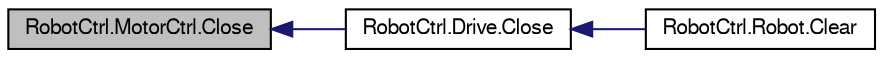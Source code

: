digraph G
{
  edge [fontname="FreeSans",fontsize="10",labelfontname="FreeSans",labelfontsize="10"];
  node [fontname="FreeSans",fontsize="10",shape=record];
  rankdir=LR;
  Node1 [label="RobotCtrl.MotorCtrl.Close",height=0.2,width=0.4,color="black", fillcolor="grey75", style="filled" fontcolor="black"];
  Node1 -> Node2 [dir=back,color="midnightblue",fontsize="10",style="solid"];
  Node2 [label="RobotCtrl.Drive.Close",height=0.2,width=0.4,color="black", fillcolor="white", style="filled",URL="$class_robot_ctrl_1_1_drive.html#af902934c2a3f12ef34bc55bb1827cc13"];
  Node2 -> Node3 [dir=back,color="midnightblue",fontsize="10",style="solid"];
  Node3 [label="RobotCtrl.Robot.Clear",height=0.2,width=0.4,color="black", fillcolor="white", style="filled",URL="$class_robot_ctrl_1_1_robot.html#afb01a74bfcb74eab60f041a368f93737"];
}
